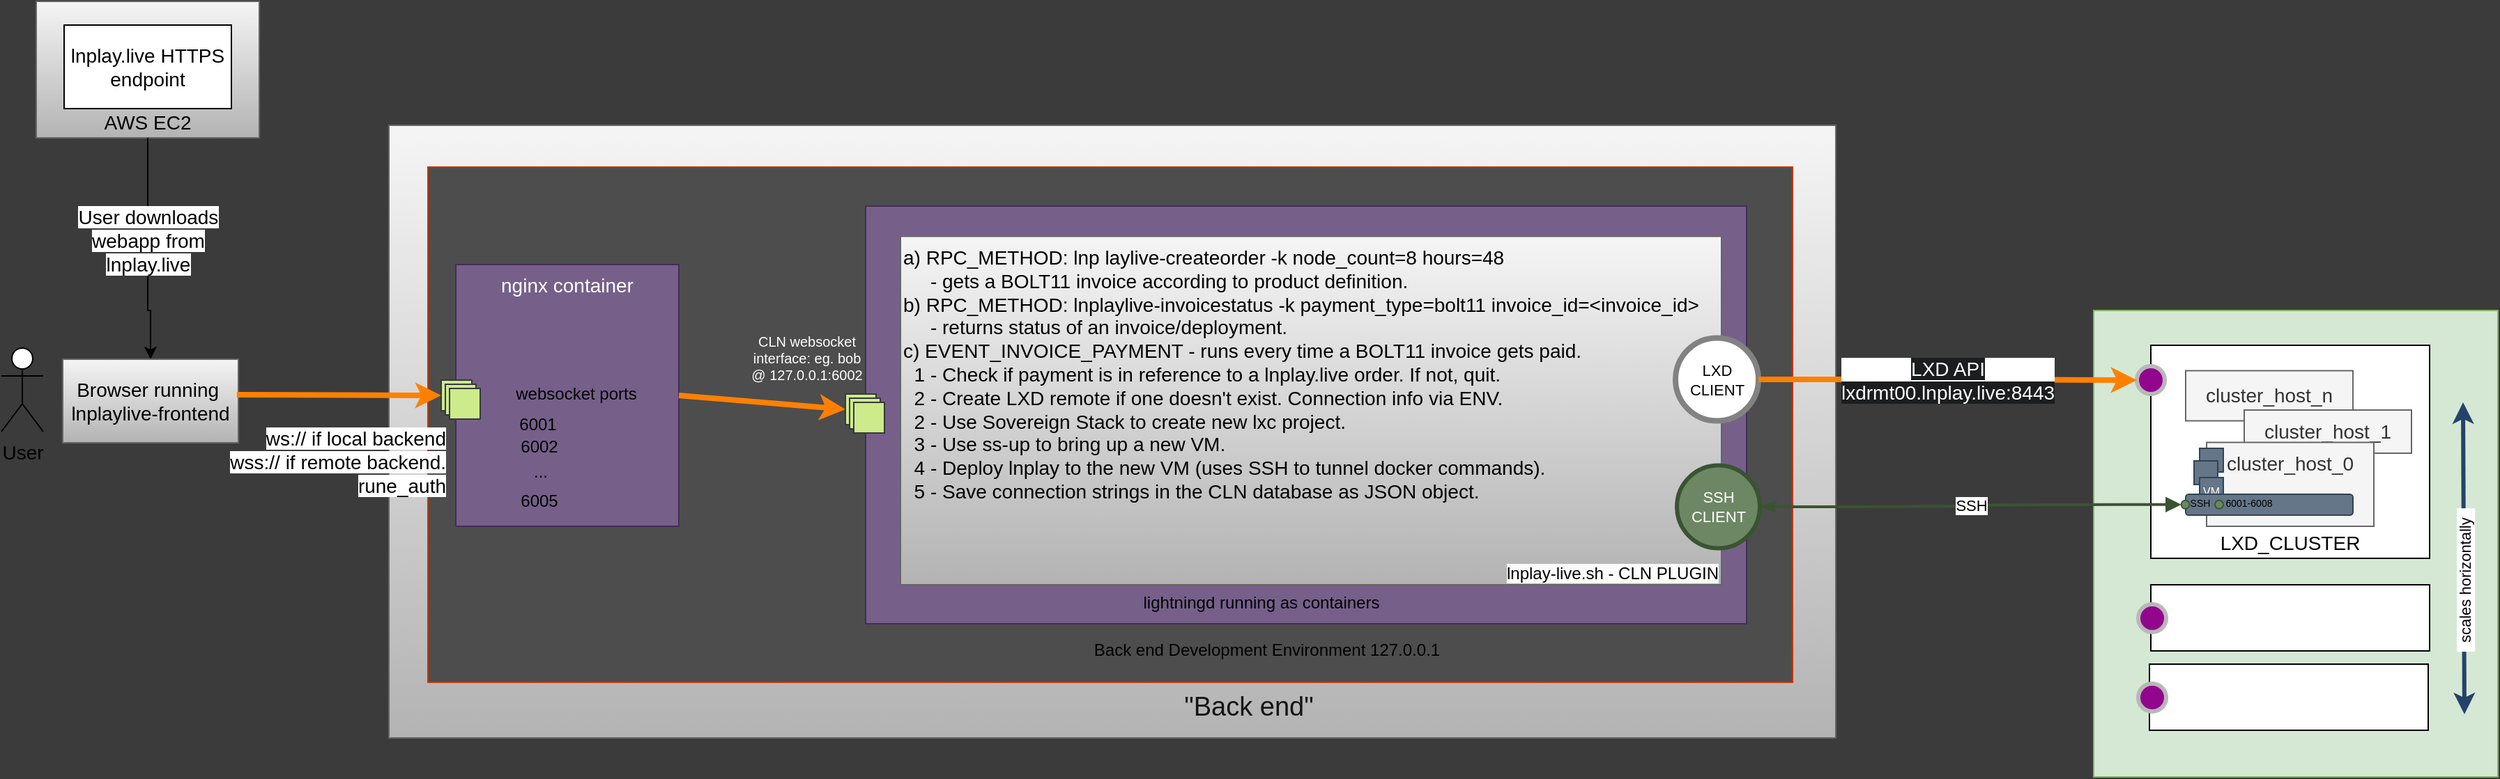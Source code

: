 <mxfile version="21.6.8" type="device">
  <diagram name="Page-1" id="nf_grOX8h9ruj5sb9o0s">
    <mxGraphModel dx="1195" dy="651" grid="0" gridSize="10" guides="1" tooltips="1" connect="1" arrows="1" fold="1" page="1" pageScale="1" pageWidth="850" pageHeight="1100" background="#3B3B3B" math="0" shadow="0">
      <root>
        <mxCell id="0" />
        <mxCell id="1" parent="0" />
        <mxCell id="OonstJRKPcl4Lz3R0akh-8" value="&lt;span style=&quot;color: rgb(0, 0, 0); font-family: Helvetica; font-size: 12px; font-style: normal; font-variant-ligatures: normal; font-variant-caps: normal; font-weight: 400; letter-spacing: normal; orphans: 2; text-align: center; text-indent: 0px; text-transform: none; widows: 2; word-spacing: 0px; -webkit-text-stroke-width: 0px; background-color: rgb(27, 29, 30); text-decoration-thickness: initial; text-decoration-style: initial; text-decoration-color: initial; float: none; display: inline !important;&quot;&gt;CLN websocket interface: eg. bob @ 127.0.0.1:6002&lt;/span&gt;" style="rounded=0;whiteSpace=wrap;html=1;fillColor=#f5f5f5;gradientColor=#b3b3b3;strokeColor=#666666;" parent="1" vertex="1">
          <mxGeometry x="340" y="370" width="1038" height="440" as="geometry" />
        </mxCell>
        <mxCell id="OonstJRKPcl4Lz3R0akh-6" value="" style="rounded=0;whiteSpace=wrap;html=1;fillColor=#d5e8d4;strokeColor=#82b366;" parent="1" vertex="1">
          <mxGeometry x="1563" y="503" width="290" height="335" as="geometry" />
        </mxCell>
        <mxCell id="HboR-xuGKABugTuBtemc-36" value="" style="edgeStyle=orthogonalEdgeStyle;rounded=0;orthogonalLoop=1;jettySize=auto;html=1;exitX=0.5;exitY=1;exitDx=0;exitDy=0;entryX=0.5;entryY=0;entryDx=0;entryDy=0;fontSize=14;" parent="1" source="HboR-xuGKABugTuBtemc-40" target="SYbJUk9G8IYX7841sPek-1" edge="1">
          <mxGeometry relative="1" as="geometry" />
        </mxCell>
        <mxCell id="HboR-xuGKABugTuBtemc-23" value="AWS EC2" style="rounded=0;whiteSpace=wrap;html=1;verticalAlign=bottom;fontSize=14;fillColor=#f5f5f5;gradientColor=#b3b3b3;strokeColor=#666666;fontColor=#000000;" parent="1" vertex="1">
          <mxGeometry x="87" y="281" width="160" height="98" as="geometry" />
        </mxCell>
        <mxCell id="HboR-xuGKABugTuBtemc-19" value="" style="rounded=0;whiteSpace=wrap;html=1;fillColor=#4D4D4D;fontColor=#000000;strokeColor=#C73500;" parent="1" vertex="1">
          <mxGeometry x="368" y="400" width="979" height="370" as="geometry" />
        </mxCell>
        <mxCell id="SYbJUk9G8IYX7841sPek-1" value="Browser running&amp;nbsp;&lt;br style=&quot;font-size: 14px;&quot;&gt;lnplaylive-frontend" style="rounded=0;whiteSpace=wrap;html=1;fontSize=14;fillColor=#f5f5f5;strokeColor=#666666;gradientColor=#b3b3b3;fontColor=#000000;" parent="1" vertex="1">
          <mxGeometry x="106" y="538" width="126" height="60" as="geometry" />
        </mxCell>
        <mxCell id="SYbJUk9G8IYX7841sPek-2" value="Back end Development Environment 127.0.0.1" style="text;html=1;strokeColor=none;fillColor=none;align=center;verticalAlign=bottom;whiteSpace=wrap;rounded=0;" parent="1" vertex="1">
          <mxGeometry x="689.5" y="736" width="560" height="20" as="geometry" />
        </mxCell>
        <mxCell id="SYbJUk9G8IYX7841sPek-3" value="nginx container" style="rounded=0;whiteSpace=wrap;html=1;verticalAlign=top;fontSize=14;fillColor=#76608a;strokeColor=#432D57;fontColor=#ffffff;" parent="1" vertex="1">
          <mxGeometry x="388" y="470" width="160" height="188" as="geometry" />
        </mxCell>
        <mxCell id="SYbJUk9G8IYX7841sPek-6" value="" style="curved=1;endArrow=classic;html=1;rounded=0;exitX=1;exitY=0.5;exitDx=0;exitDy=0;entryX=0;entryY=0.5;entryDx=0;entryDy=0;fillColor=#008a00;strokeColor=#FF8000;strokeWidth=4;" parent="1" source="SYbJUk9G8IYX7841sPek-3" target="4hjW9O9unxEUpj9lw5mv-11" edge="1">
          <mxGeometry width="50" height="50" relative="1" as="geometry">
            <mxPoint x="460" y="618.5" as="sourcePoint" />
            <mxPoint x="667" y="550" as="targetPoint" />
            <Array as="points" />
          </mxGeometry>
        </mxCell>
        <mxCell id="HboR-xuGKABugTuBtemc-5" value="LXD_CLUSTER" style="rounded=0;whiteSpace=wrap;html=1;align=center;verticalAlign=bottom;fontSize=14;" parent="1" vertex="1">
          <mxGeometry x="1604" y="528" width="200" height="153" as="geometry" />
        </mxCell>
        <mxCell id="HboR-xuGKABugTuBtemc-8" value="" style="ellipse;whiteSpace=wrap;html=1;aspect=fixed;fontSize=14;fillColor=#92068D;strokeColor=#b8b8b8;strokeWidth=3;" parent="1" vertex="1">
          <mxGeometry x="1594" y="543" width="20" height="20" as="geometry" />
        </mxCell>
        <mxCell id="HboR-xuGKABugTuBtemc-16" value="cluster_host_n" style="rounded=0;whiteSpace=wrap;html=1;fontSize=14;fillColor=#f5f5f5;strokeColor=#666666;fontColor=#333333;" parent="1" vertex="1">
          <mxGeometry x="1629" y="546.25" width="120" height="36" as="geometry" />
        </mxCell>
        <mxCell id="HboR-xuGKABugTuBtemc-15" value="cluster_host_1" style="rounded=0;whiteSpace=wrap;html=1;fontSize=14;fillColor=#f5f5f5;strokeColor=#666666;fontColor=#333333;" parent="1" vertex="1">
          <mxGeometry x="1671" y="574.5" width="120" height="31" as="geometry" />
        </mxCell>
        <mxCell id="HboR-xuGKABugTuBtemc-14" value="cluster_host_0" style="rounded=0;whiteSpace=wrap;html=1;fontSize=14;fillColor=#f5f5f5;strokeColor=#666666;fontColor=#333333;verticalAlign=top;" parent="1" vertex="1">
          <mxGeometry x="1644" y="597.75" width="120" height="60.25" as="geometry" />
        </mxCell>
        <mxCell id="HboR-xuGKABugTuBtemc-21" value="&lt;div style=&quot;&quot;&gt;&lt;br&gt;&lt;/div&gt;" style="rounded=0;whiteSpace=wrap;html=1;verticalAlign=top;align=left;fillColor=#76608a;strokeColor=#432D57;fontColor=#ffffff;" parent="1" vertex="1">
          <mxGeometry x="682" y="428" width="632" height="300" as="geometry" />
        </mxCell>
        <mxCell id="HboR-xuGKABugTuBtemc-4" value="&lt;div style=&quot;font-size: 14px;&quot;&gt;&lt;font color=&quot;#000000&quot; style=&quot;font-size: 14px;&quot;&gt;&lt;span style=&quot;background-color: initial;&quot;&gt;a) RPC_METHOD:&amp;nbsp;&lt;/span&gt;&lt;/font&gt;&lt;font color=&quot;#000000&quot;&gt;lnp laylive-createorder -k node_count=8 hours=48&lt;/font&gt;&lt;/div&gt;&lt;div style=&quot;font-size: 14px;&quot;&gt;&lt;font color=&quot;#000000&quot;&gt;&amp;nbsp; &amp;nbsp; &amp;nbsp;- gets a BOLT11 invoice according to product definition.&lt;/font&gt;&lt;/div&gt;&lt;div style=&quot;font-size: 14px;&quot;&gt;&lt;font color=&quot;#000000&quot;&gt;&lt;font style=&quot;font-size: 14px;&quot;&gt;&lt;span style=&quot;background-color: initial;&quot;&gt;b) RPC_METHOD:&amp;nbsp;&lt;/span&gt;&lt;/font&gt;lnplaylive-invoicestatus -k payment_type=bolt11 invoice_id=&amp;lt;invoice_id&amp;gt;&lt;/font&gt;&lt;/div&gt;&lt;div style=&quot;font-size: 14px;&quot;&gt;&lt;font color=&quot;#000000&quot; style=&quot;font-size: 14px;&quot;&gt;&lt;span style=&quot;background-color: initial;&quot;&gt;&amp;nbsp; &amp;nbsp; &amp;nbsp;- returns status of an invoice/deployment.&lt;/span&gt;&lt;/font&gt;&lt;/div&gt;&lt;div style=&quot;font-size: 14px;&quot;&gt;&lt;font color=&quot;#000000&quot; style=&quot;font-size: 14px;&quot;&gt;&lt;span style=&quot;background-color: initial;&quot;&gt;c) EVENT_INVOICE_PAYMENT -&lt;/span&gt;&lt;span style=&quot;background-color: initial;&quot;&gt;&amp;nbsp;runs every time a BOLT11 invoice gets paid.&lt;/span&gt;&lt;br&gt;&lt;/font&gt;&lt;/div&gt;&lt;div style=&quot;font-size: 14px;&quot;&gt;&lt;span style=&quot;background-color: initial;&quot;&gt;&lt;font color=&quot;#000000&quot; style=&quot;font-size: 14px;&quot;&gt;&amp;nbsp; 1 - Check if payment is in reference to a lnplay.live order. If not, quit.&lt;/font&gt;&lt;/span&gt;&lt;/div&gt;&lt;div style=&quot;font-size: 14px;&quot;&gt;&lt;span style=&quot;background-color: initial;&quot;&gt;&lt;font color=&quot;#000000&quot; style=&quot;font-size: 14px;&quot;&gt;&amp;nbsp; 2 - Create LXD remote if one doesn&#39;t exist. Connection info via ENV.&lt;/font&gt;&lt;/span&gt;&lt;/div&gt;&lt;div style=&quot;font-size: 14px;&quot;&gt;&lt;span style=&quot;color: rgb(0, 0, 0); background-color: initial;&quot;&gt;&amp;nbsp; 2 - Use Sovereign Stack to create new lxc project.&lt;/span&gt;&lt;/div&gt;&lt;div style=&quot;font-size: 14px;&quot;&gt;&lt;span style=&quot;background-color: initial;&quot;&gt;&lt;font color=&quot;#000000&quot; style=&quot;font-size: 14px;&quot;&gt;&amp;nbsp; 3 - Use ss-up to bring up a new VM.&lt;/font&gt;&lt;/span&gt;&lt;/div&gt;&lt;div style=&quot;font-size: 14px;&quot;&gt;&lt;span style=&quot;background-color: initial;&quot;&gt;&lt;font color=&quot;#000000&quot; style=&quot;font-size: 14px;&quot;&gt;&amp;nbsp; 4 - Deploy&amp;nbsp;lnplay to the new VM (uses SSH to tunnel docker commands).&lt;/font&gt;&lt;/span&gt;&lt;/div&gt;&lt;div style=&quot;font-size: 14px;&quot;&gt;&lt;span style=&quot;background-color: initial;&quot;&gt;&lt;font color=&quot;#000000&quot; style=&quot;font-size: 14px;&quot;&gt;&amp;nbsp; 5 - Save connection strings in the CLN database as JSON object.&lt;/font&gt;&lt;/span&gt;&lt;/div&gt;" style="rounded=0;whiteSpace=wrap;html=1;verticalAlign=top;align=left;fillColor=#f5f5f5;strokeColor=#666666;gradientColor=#b3b3b3;" parent="1" vertex="1">
          <mxGeometry x="707" y="449.75" width="589" height="250.25" as="geometry" />
        </mxCell>
        <mxCell id="HboR-xuGKABugTuBtemc-9" value="LXD CLIENT" style="ellipse;whiteSpace=wrap;html=1;aspect=fixed;fontSize=11;strokeWidth=4;strokeColor=#828282;" parent="1" vertex="1">
          <mxGeometry x="1263" y="522.75" width="59.5" height="59.5" as="geometry" />
        </mxCell>
        <mxCell id="HboR-xuGKABugTuBtemc-22" value="lnplay.live HTTPS endpoint" style="rounded=0;whiteSpace=wrap;html=1;fontSize=14;" parent="1" vertex="1">
          <mxGeometry x="107" y="298" width="120" height="60" as="geometry" />
        </mxCell>
        <mxCell id="HboR-xuGKABugTuBtemc-24" value="&lt;span style=&quot;color: rgb(0, 0, 0); font-family: Helvetica; font-size: 12px; font-style: normal; font-variant-ligatures: normal; font-variant-caps: normal; font-weight: 400; letter-spacing: normal; orphans: 2; text-align: left; text-indent: 0px; text-transform: none; widows: 2; word-spacing: 0px; -webkit-text-stroke-width: 0px; background-color: rgb(251, 251, 251); text-decoration-thickness: initial; text-decoration-style: initial; text-decoration-color: initial; float: none; display: inline !important;&quot;&gt;lnplay-live.sh - CLN PLUGIN&lt;/span&gt;" style="text;whiteSpace=wrap;html=1;" parent="1" vertex="1">
          <mxGeometry x="1140" y="678" width="190" height="40" as="geometry" />
        </mxCell>
        <mxCell id="HboR-xuGKABugTuBtemc-26" value="6001" style="text;html=1;strokeColor=none;fillColor=none;align=center;verticalAlign=middle;whiteSpace=wrap;rounded=0;" parent="1" vertex="1">
          <mxGeometry x="417" y="569.75" width="60" height="30" as="geometry" />
        </mxCell>
        <mxCell id="HboR-xuGKABugTuBtemc-27" value="6002" style="text;html=1;strokeColor=none;fillColor=none;align=center;verticalAlign=middle;whiteSpace=wrap;rounded=0;" parent="1" vertex="1">
          <mxGeometry x="418" y="585.75" width="60" height="30" as="geometry" />
        </mxCell>
        <mxCell id="HboR-xuGKABugTuBtemc-28" value="..." style="text;html=1;strokeColor=none;fillColor=none;align=center;verticalAlign=middle;whiteSpace=wrap;rounded=0;" parent="1" vertex="1">
          <mxGeometry x="419" y="603.75" width="60" height="30" as="geometry" />
        </mxCell>
        <mxCell id="HboR-xuGKABugTuBtemc-29" value="6005" style="text;html=1;strokeColor=none;fillColor=none;align=center;verticalAlign=middle;whiteSpace=wrap;rounded=0;" parent="1" vertex="1">
          <mxGeometry x="418" y="624.75" width="60" height="30" as="geometry" />
        </mxCell>
        <mxCell id="HboR-xuGKABugTuBtemc-30" value="websocket ports" style="text;html=1;strokeColor=none;fillColor=none;align=center;verticalAlign=middle;whiteSpace=wrap;rounded=0;" parent="1" vertex="1">
          <mxGeometry x="426.5" y="548" width="95" height="30" as="geometry" />
        </mxCell>
        <mxCell id="HboR-xuGKABugTuBtemc-31" value="User" style="shape=umlActor;verticalLabelPosition=bottom;verticalAlign=top;html=1;outlineConnect=0;fontSize=14;" parent="1" vertex="1">
          <mxGeometry x="62" y="530" width="30" height="60" as="geometry" />
        </mxCell>
        <mxCell id="HboR-xuGKABugTuBtemc-37" value="lightningd running as containers" style="text;whiteSpace=wrap;html=1;align=center;" parent="1" vertex="1">
          <mxGeometry x="851" y="699" width="230" height="25" as="geometry" />
        </mxCell>
        <mxCell id="HboR-xuGKABugTuBtemc-41" value="&lt;span style=&quot;color: rgb(0, 0, 0); font-family: Helvetica; font-size: 14px; font-style: normal; font-variant-ligatures: normal; font-variant-caps: normal; font-weight: 400; letter-spacing: normal; orphans: 2; text-indent: 0px; text-transform: none; widows: 2; word-spacing: 0px; -webkit-text-stroke-width: 0px; background-color: rgb(255, 255, 255); text-decoration-thickness: initial; text-decoration-style: initial; text-decoration-color: initial; float: none; display: inline !important;&quot;&gt;ws:// if local backend&lt;br&gt;wss:// if remote backend.&lt;br&gt;rune_auth&lt;br&gt;&lt;/span&gt;" style="text;html=1;strokeColor=none;fillColor=none;align=right;verticalAlign=middle;whiteSpace=wrap;rounded=0;" parent="1" vertex="1">
          <mxGeometry x="200" y="554" width="183" height="115" as="geometry" />
        </mxCell>
        <mxCell id="OonstJRKPcl4Lz3R0akh-7" value="&quot;Back end&quot;" style="text;html=1;align=center;verticalAlign=bottom;whiteSpace=wrap;rounded=0;fontSize=19;labelBackgroundColor=none;fontColor=#141414;" parent="1" vertex="1">
          <mxGeometry x="677" y="782" width="560" height="20" as="geometry" />
        </mxCell>
        <mxCell id="4hjW9O9unxEUpj9lw5mv-3" value="&lt;span style=&quot;font-family: Helvetica; font-size: 10px; font-style: normal; font-variant-ligatures: normal; font-variant-caps: normal; letter-spacing: normal; orphans: 2; text-indent: 0px; text-transform: none; widows: 2; word-spacing: 0px; -webkit-text-stroke-width: 0px; text-decoration-thickness: initial; text-decoration-style: initial; text-decoration-color: initial; float: none; display: inline !important;&quot;&gt;CLN websocket interface: eg. bob @ 127.0.0.1:6002&lt;/span&gt;" style="text;whiteSpace=wrap;html=1;align=center;fillColor=none;strokeColor=none;labelBackgroundColor=none;fontColor=#ffffff;fontSize=10;fontStyle=0" vertex="1" parent="1">
          <mxGeometry x="595" y="513" width="90" height="50" as="geometry" />
        </mxCell>
        <mxCell id="4hjW9O9unxEUpj9lw5mv-5" value="" style="curved=1;endArrow=classic;html=1;rounded=0;exitX=0.991;exitY=0.425;exitDx=0;exitDy=0;exitPerimeter=0;entryX=0;entryY=0.5;entryDx=0;entryDy=0;strokeColor=#FF8000;strokeWidth=4;fillColor=#008a00;" edge="1" parent="1" source="SYbJUk9G8IYX7841sPek-1" target="4hjW9O9unxEUpj9lw5mv-4">
          <mxGeometry width="50" height="50" relative="1" as="geometry">
            <mxPoint x="225" y="564" as="sourcePoint" />
            <mxPoint x="400" y="563" as="targetPoint" />
            <Array as="points" />
          </mxGeometry>
        </mxCell>
        <mxCell id="4hjW9O9unxEUpj9lw5mv-4" value="" style="whiteSpace=wrap;html=1;aspect=fixed;fillColor=#cdeb8b;strokeColor=#36393d;" vertex="1" parent="1">
          <mxGeometry x="377.5" y="553" width="22" height="22" as="geometry" />
        </mxCell>
        <mxCell id="4hjW9O9unxEUpj9lw5mv-8" value="" style="whiteSpace=wrap;html=1;aspect=fixed;fillColor=#cdeb8b;strokeColor=#36393d;" vertex="1" parent="1">
          <mxGeometry x="380.5" y="556" width="22" height="22" as="geometry" />
        </mxCell>
        <mxCell id="4hjW9O9unxEUpj9lw5mv-9" value="" style="whiteSpace=wrap;html=1;aspect=fixed;fillColor=#cdeb8b;strokeColor=#36393d;" vertex="1" parent="1">
          <mxGeometry x="383.5" y="559" width="22" height="22" as="geometry" />
        </mxCell>
        <mxCell id="4hjW9O9unxEUpj9lw5mv-10" value="" style="curved=1;endArrow=classic;html=1;rounded=0;exitX=0.991;exitY=0.425;exitDx=0;exitDy=0;exitPerimeter=0;entryX=0;entryY=0.5;entryDx=0;entryDy=0;" edge="1" parent="1" source="4hjW9O9unxEUpj9lw5mv-11">
          <mxGeometry width="50" height="50" relative="1" as="geometry">
            <mxPoint x="834" y="519" as="sourcePoint" />
            <mxPoint x="690" y="573" as="targetPoint" />
            <Array as="points" />
          </mxGeometry>
        </mxCell>
        <mxCell id="4hjW9O9unxEUpj9lw5mv-11" value="" style="whiteSpace=wrap;html=1;aspect=fixed;fillColor=#cdeb8b;strokeColor=#36393d;" vertex="1" parent="1">
          <mxGeometry x="667.5" y="563" width="22" height="22" as="geometry" />
        </mxCell>
        <mxCell id="4hjW9O9unxEUpj9lw5mv-12" value="" style="whiteSpace=wrap;html=1;aspect=fixed;fillColor=#cdeb8b;strokeColor=#36393d;" vertex="1" parent="1">
          <mxGeometry x="670.5" y="566" width="22" height="22" as="geometry" />
        </mxCell>
        <mxCell id="4hjW9O9unxEUpj9lw5mv-13" value="" style="whiteSpace=wrap;html=1;aspect=fixed;fillColor=#cdeb8b;strokeColor=#36393d;" vertex="1" parent="1">
          <mxGeometry x="673.5" y="569" width="22" height="22" as="geometry" />
        </mxCell>
        <mxCell id="4hjW9O9unxEUpj9lw5mv-16" value="" style="rounded=0;whiteSpace=wrap;html=1;align=center;verticalAlign=bottom;fontSize=14;" vertex="1" parent="1">
          <mxGeometry x="1603" y="757" width="200" height="47.5" as="geometry" />
        </mxCell>
        <mxCell id="OonstJRKPcl4Lz3R0akh-2" value="lxdrmt02.lnplay.live:8443&lt;br&gt;LXD cluster" style="text;html=1;strokeColor=none;fillColor=none;align=center;verticalAlign=middle;whiteSpace=wrap;rounded=0;fontSize=14;fontColor=#ffffff;" parent="1" vertex="1">
          <mxGeometry x="1621" y="767" width="169" height="30" as="geometry" />
        </mxCell>
        <mxCell id="OonstJRKPcl4Lz3R0akh-5" value="" style="ellipse;whiteSpace=wrap;html=1;aspect=fixed;fontSize=14;fontColor=#000000;fillColor=#92068D;strokeColor=#b8b8b8;strokeWidth=3;" parent="1" vertex="1">
          <mxGeometry x="1595" y="771" width="20" height="20" as="geometry" />
        </mxCell>
        <mxCell id="4hjW9O9unxEUpj9lw5mv-17" value="" style="rounded=0;whiteSpace=wrap;html=1;align=center;verticalAlign=bottom;fontSize=14;" vertex="1" parent="1">
          <mxGeometry x="1604" y="700" width="200" height="47.5" as="geometry" />
        </mxCell>
        <mxCell id="4hjW9O9unxEUpj9lw5mv-18" value="lxdrmt01.lnplay.live:8443&lt;br&gt;LXD cluster" style="text;html=1;strokeColor=none;fillColor=none;align=center;verticalAlign=middle;whiteSpace=wrap;rounded=0;fontSize=14;fontColor=#ffffff;" vertex="1" parent="1">
          <mxGeometry x="1622" y="710" width="169" height="30" as="geometry" />
        </mxCell>
        <mxCell id="4hjW9O9unxEUpj9lw5mv-19" value="" style="ellipse;whiteSpace=wrap;html=1;aspect=fixed;fontSize=14;fontColor=#000000;fillColor=#92068D;strokeColor=#b8b8b8;strokeWidth=3;" vertex="1" parent="1">
          <mxGeometry x="1595" y="714" width="20" height="20" as="geometry" />
        </mxCell>
        <mxCell id="4hjW9O9unxEUpj9lw5mv-21" value="SSH CLIENT" style="ellipse;whiteSpace=wrap;html=1;aspect=fixed;fontSize=11;strokeWidth=3;fillColor=#6d8764;fontColor=#ffffff;strokeColor=#3A5431;" vertex="1" parent="1">
          <mxGeometry x="1264" y="614.25" width="59.5" height="59.5" as="geometry" />
        </mxCell>
        <mxCell id="4hjW9O9unxEUpj9lw5mv-23" value="" style="whiteSpace=wrap;html=1;aspect=fixed;fillColor=#647687;strokeColor=#314354;fontColor=#ffffff;" vertex="1" parent="1">
          <mxGeometry x="1639" y="602" width="17" height="17" as="geometry" />
        </mxCell>
        <mxCell id="4hjW9O9unxEUpj9lw5mv-24" value="" style="whiteSpace=wrap;html=1;aspect=fixed;fillColor=#647687;strokeColor=#314354;fontColor=#ffffff;" vertex="1" parent="1">
          <mxGeometry x="1635" y="611" width="17" height="17" as="geometry" />
        </mxCell>
        <mxCell id="4hjW9O9unxEUpj9lw5mv-25" value="&lt;font style=&quot;font-size: 8px;&quot;&gt;VM&lt;/font&gt;" style="whiteSpace=wrap;html=1;aspect=fixed;fillColor=#647687;strokeColor=#314354;fontColor=#ffffff;" vertex="1" parent="1">
          <mxGeometry x="1639" y="623" width="17" height="17" as="geometry" />
        </mxCell>
        <mxCell id="4hjW9O9unxEUpj9lw5mv-31" value="" style="rounded=1;whiteSpace=wrap;html=1;fillColor=#647687;fontColor=#ffffff;strokeColor=#314354;" vertex="1" parent="1">
          <mxGeometry x="1629" y="635" width="120" height="15" as="geometry" />
        </mxCell>
        <mxCell id="4hjW9O9unxEUpj9lw5mv-22" value="" style="ellipse;whiteSpace=wrap;html=1;aspect=fixed;fontSize=14;fillColor=#6d8764;strokeColor=#3A5431;fontColor=#ffffff;" vertex="1" parent="1">
          <mxGeometry x="1625.75" y="639.43" width="6" height="6" as="geometry" />
        </mxCell>
        <mxCell id="4hjW9O9unxEUpj9lw5mv-28" value="SSH" style="text;html=1;strokeColor=none;fillColor=none;align=center;verticalAlign=middle;whiteSpace=wrap;rounded=0;fontSize=7;" vertex="1" parent="1">
          <mxGeometry x="1629.5" y="638.31" width="18.5" height="8.25" as="geometry" />
        </mxCell>
        <mxCell id="4hjW9O9unxEUpj9lw5mv-27" value="" style="ellipse;whiteSpace=wrap;html=1;aspect=fixed;fontSize=14;fillColor=#6d8764;strokeColor=#3A5431;fontColor=#ffffff;" vertex="1" parent="1">
          <mxGeometry x="1650" y="639.43" width="6" height="6" as="geometry" />
        </mxCell>
        <mxCell id="4hjW9O9unxEUpj9lw5mv-30" value="6001-6008" style="text;html=1;strokeColor=none;fillColor=none;align=center;verticalAlign=middle;whiteSpace=wrap;rounded=0;fontSize=7;" vertex="1" parent="1">
          <mxGeometry x="1654" y="638.31" width="41.25" height="8.25" as="geometry" />
        </mxCell>
        <mxCell id="4hjW9O9unxEUpj9lw5mv-32" value="" style="endArrow=classic;startArrow=classic;html=1;rounded=0;strokeColor=#24436a;strokeWidth=3;" edge="1" parent="1">
          <mxGeometry width="50" height="50" relative="1" as="geometry">
            <mxPoint x="1828" y="569" as="sourcePoint" />
            <mxPoint x="1829" y="793" as="targetPoint" />
          </mxGeometry>
        </mxCell>
        <mxCell id="4hjW9O9unxEUpj9lw5mv-33" value="&amp;nbsp; scales horizontally&amp;nbsp;&amp;nbsp;" style="edgeLabel;html=1;align=center;verticalAlign=middle;resizable=0;points=[];horizontal=0;" vertex="1" connectable="0" parent="4hjW9O9unxEUpj9lw5mv-32">
          <mxGeometry x="0.146" relative="1" as="geometry">
            <mxPoint x="1" as="offset" />
          </mxGeometry>
        </mxCell>
        <mxCell id="HboR-xuGKABugTuBtemc-11" value="&lt;span style=&quot;color: rgb(255, 255, 255); font-family: Helvetica; font-size: 14px; font-style: normal; font-variant-ligatures: normal; font-variant-caps: normal; font-weight: 400; letter-spacing: normal; orphans: 2; text-align: right; text-indent: 0px; text-transform: none; widows: 2; word-spacing: 0px; -webkit-text-stroke-width: 0px; background-color: rgb(27, 29, 30); text-decoration-thickness: initial; text-decoration-style: initial; text-decoration-color: initial; float: none; display: inline !important;&quot;&gt;LXD API&lt;/span&gt;&lt;br style=&quot;border-color: rgb(0, 0, 0); color: rgb(255, 255, 255); font-family: Helvetica; font-size: 14px; font-style: normal; font-variant-ligatures: normal; font-variant-caps: normal; font-weight: 400; letter-spacing: normal; orphans: 2; text-align: right; text-indent: 0px; text-transform: none; widows: 2; word-spacing: 0px; -webkit-text-stroke-width: 0px; background-color: rgb(27, 29, 30); text-decoration-thickness: initial; text-decoration-style: initial; text-decoration-color: initial;&quot;&gt;&lt;span style=&quot;color: rgb(255, 255, 255); font-family: Helvetica; font-size: 14px; font-style: normal; font-variant-ligatures: normal; font-variant-caps: normal; font-weight: 400; letter-spacing: normal; orphans: 2; text-align: right; text-indent: 0px; text-transform: none; widows: 2; word-spacing: 0px; -webkit-text-stroke-width: 0px; background-color: rgb(27, 29, 30); text-decoration-thickness: initial; text-decoration-style: initial; text-decoration-color: initial; float: none; display: inline !important;&quot;&gt;lxdrmt00.lnplay.live:8443&lt;/span&gt;" style="edgeStyle=orthogonalEdgeStyle;rounded=0;orthogonalLoop=1;jettySize=auto;html=1;exitX=1;exitY=0.5;exitDx=0;exitDy=0;entryX=0;entryY=0.5;entryDx=0;entryDy=0;fillColor=#008a00;strokeColor=#FF8000;strokeWidth=4;" parent="1" source="HboR-xuGKABugTuBtemc-9" target="HboR-xuGKABugTuBtemc-8" edge="1">
          <mxGeometry relative="1" as="geometry">
            <mxPoint x="1267" y="789" as="targetPoint" />
          </mxGeometry>
        </mxCell>
        <mxCell id="4hjW9O9unxEUpj9lw5mv-34" value="" style="endArrow=block;html=1;entryX=0;entryY=0.5;entryDx=0;entryDy=0;exitX=1;exitY=0.5;exitDx=0;exitDy=0;edgeStyle=orthogonalEdgeStyle;strokeWidth=2;strokeColor=#3A5431;curved=1;startArrow=classicThin;startFill=1;endFill=1;fillColor=#6d8764;" edge="1" parent="1" source="4hjW9O9unxEUpj9lw5mv-21" target="4hjW9O9unxEUpj9lw5mv-22">
          <mxGeometry relative="1" as="geometry">
            <mxPoint x="1483" y="664" as="sourcePoint" />
            <mxPoint x="1583" y="664" as="targetPoint" />
          </mxGeometry>
        </mxCell>
        <mxCell id="4hjW9O9unxEUpj9lw5mv-35" value="SSH" style="edgeLabel;resizable=0;html=1;align=center;verticalAlign=middle;" connectable="0" vertex="1" parent="4hjW9O9unxEUpj9lw5mv-34">
          <mxGeometry relative="1" as="geometry" />
        </mxCell>
        <mxCell id="4hjW9O9unxEUpj9lw5mv-37" value="" style="edgeStyle=orthogonalEdgeStyle;rounded=0;orthogonalLoop=1;jettySize=auto;html=1;exitX=0.5;exitY=1;exitDx=0;exitDy=0;entryX=0.5;entryY=0;entryDx=0;entryDy=0;fontSize=14;" edge="1" parent="1" source="HboR-xuGKABugTuBtemc-23" target="HboR-xuGKABugTuBtemc-40">
          <mxGeometry relative="1" as="geometry">
            <mxPoint x="167" y="379" as="sourcePoint" />
            <mxPoint x="169" y="538" as="targetPoint" />
          </mxGeometry>
        </mxCell>
        <mxCell id="HboR-xuGKABugTuBtemc-40" value="&lt;span style=&quot;color: rgb(0, 0, 0); font-family: Helvetica; font-size: 14px; font-style: normal; font-variant-ligatures: normal; font-variant-caps: normal; font-weight: 400; letter-spacing: normal; orphans: 2; text-align: center; text-indent: 0px; text-transform: none; widows: 2; word-spacing: 0px; -webkit-text-stroke-width: 0px; background-color: rgb(255, 255, 255); text-decoration-thickness: initial; text-decoration-style: initial; text-decoration-color: initial; float: none; display: inline !important;&quot;&gt;User downloads webapp from lnplay.live&lt;/span&gt;" style="text;html=1;strokeColor=none;fillColor=none;align=center;verticalAlign=middle;whiteSpace=wrap;rounded=0;" parent="1" vertex="1">
          <mxGeometry x="115.5" y="438" width="103" height="30" as="geometry" />
        </mxCell>
      </root>
    </mxGraphModel>
  </diagram>
</mxfile>
